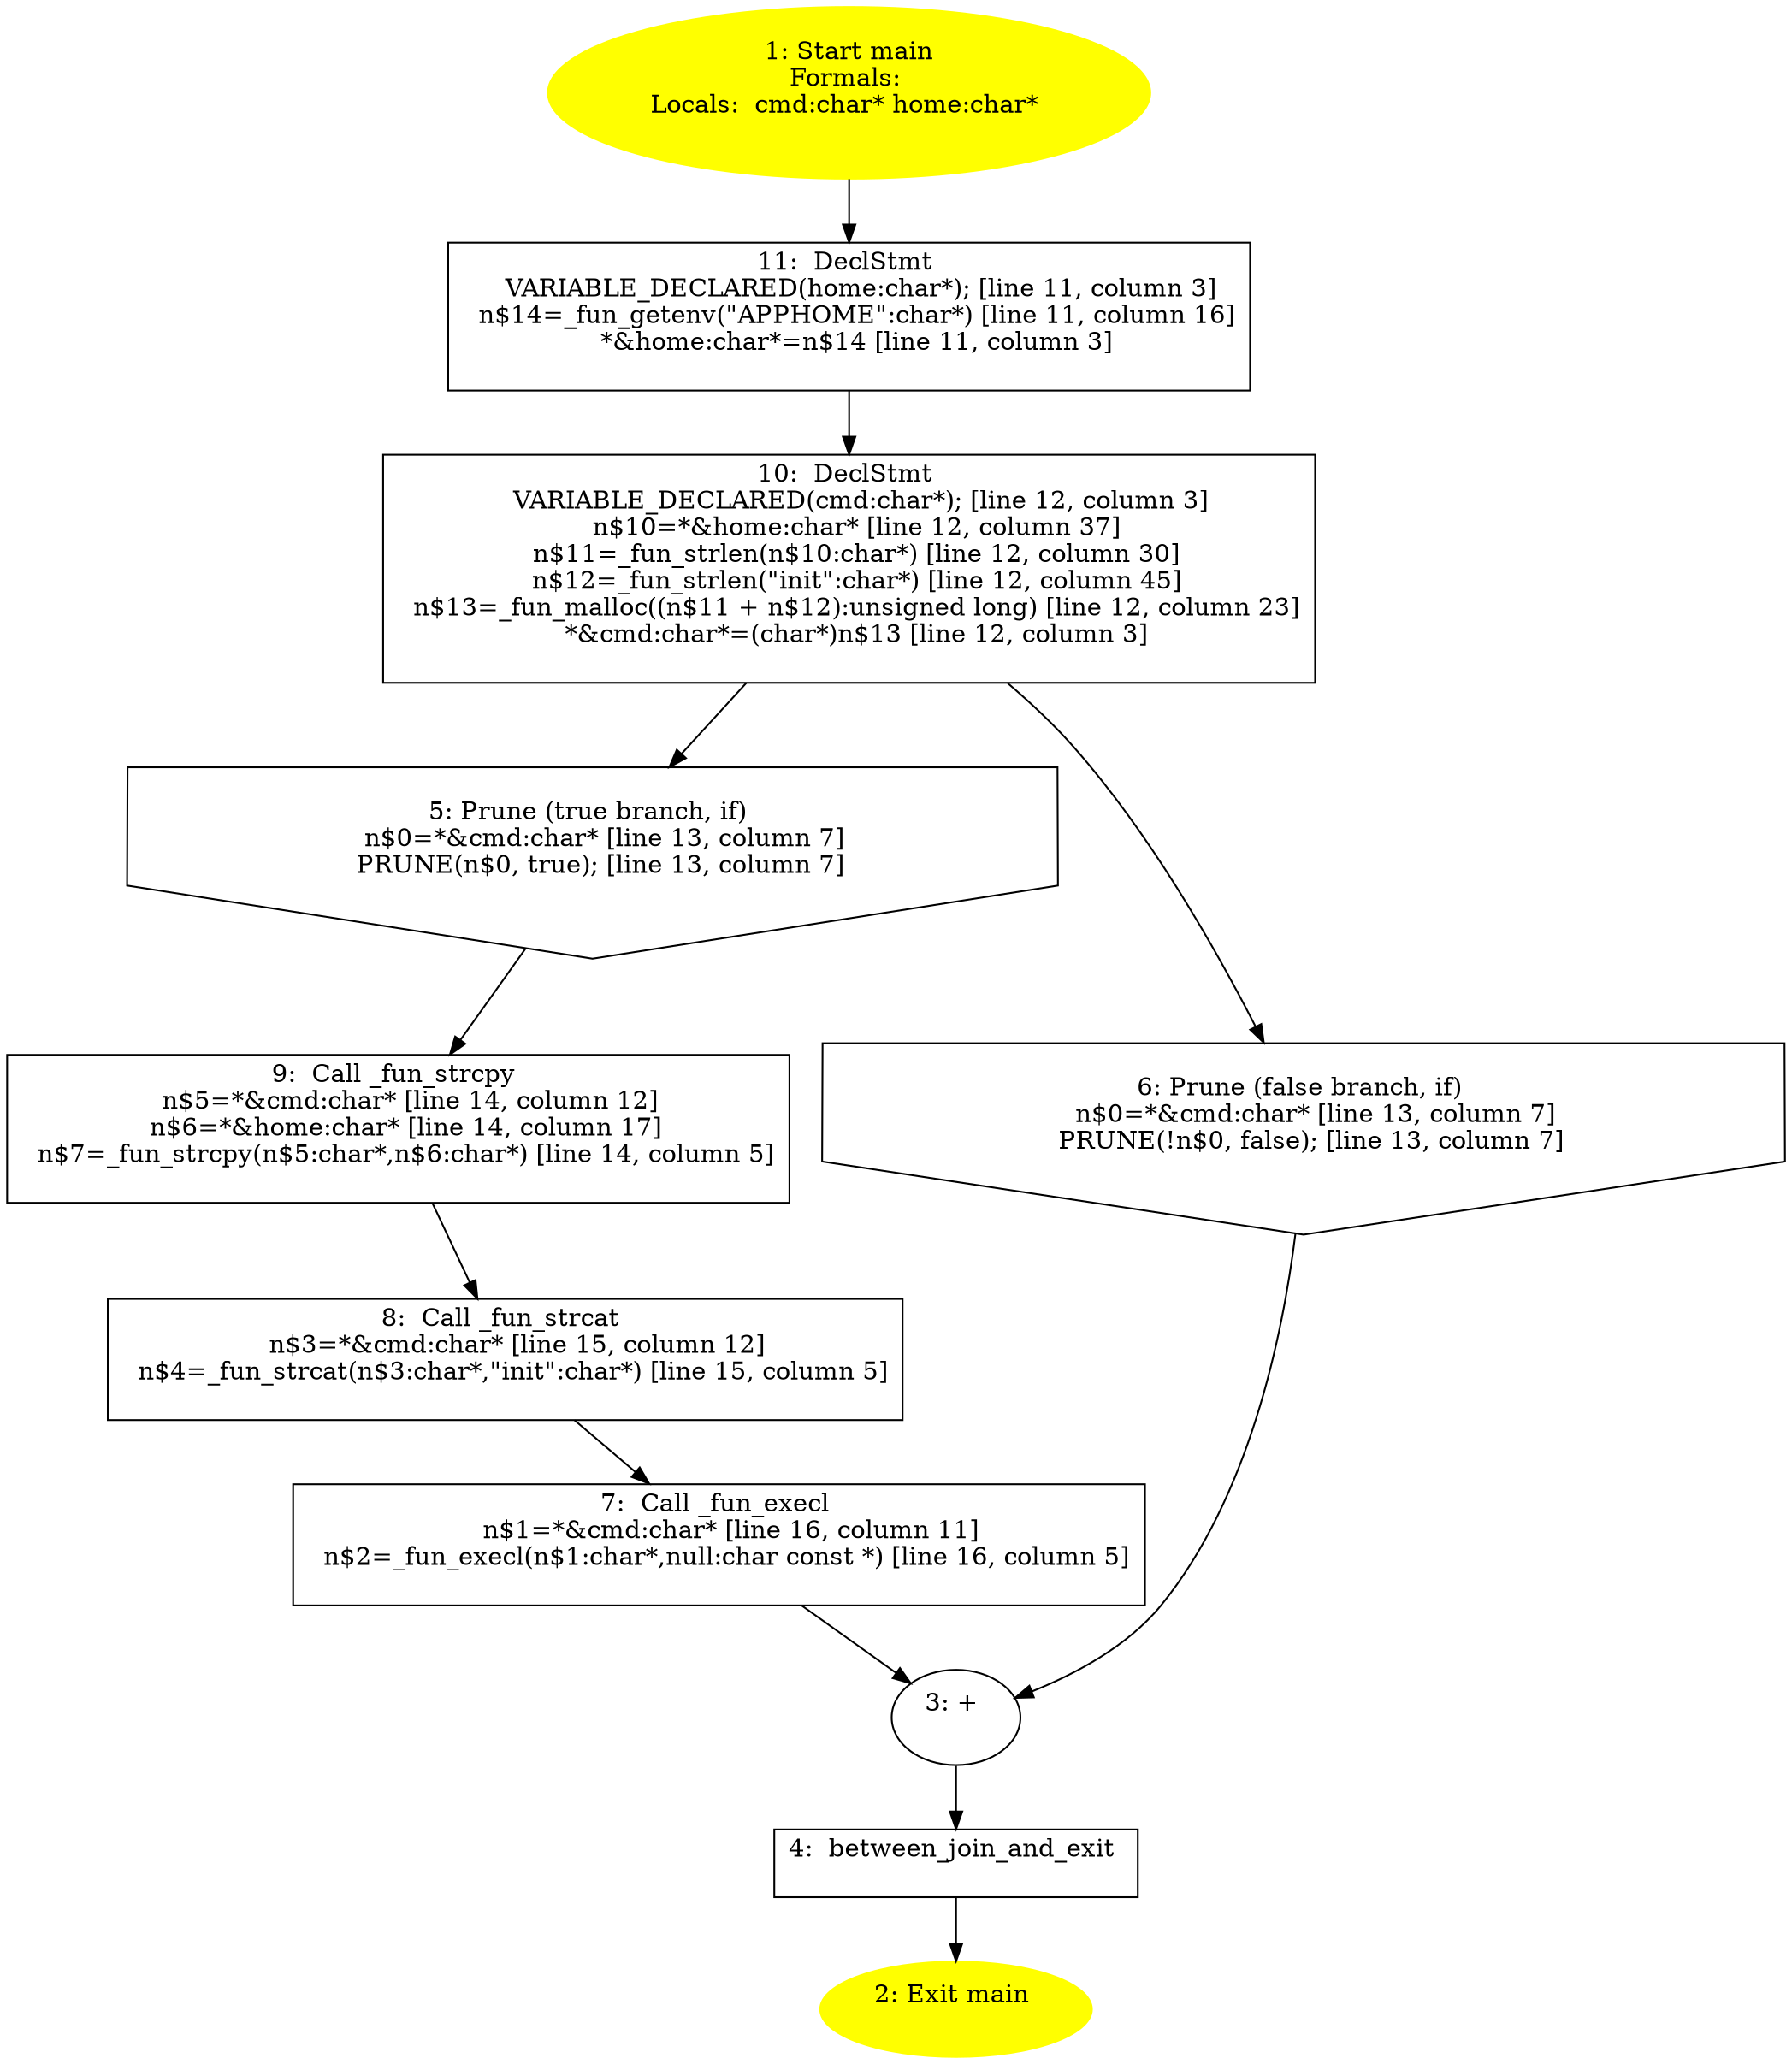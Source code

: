 /* @generated */
digraph cfg {
"main.fad58de7366495db4650cfefac2fcd61_1" [label="1: Start main\nFormals: \nLocals:  cmd:char* home:char* \n  " color=yellow style=filled]
	

	 "main.fad58de7366495db4650cfefac2fcd61_1" -> "main.fad58de7366495db4650cfefac2fcd61_11" ;
"main.fad58de7366495db4650cfefac2fcd61_2" [label="2: Exit main \n  " color=yellow style=filled]
	

"main.fad58de7366495db4650cfefac2fcd61_3" [label="3: + \n  " ]
	

	 "main.fad58de7366495db4650cfefac2fcd61_3" -> "main.fad58de7366495db4650cfefac2fcd61_4" ;
"main.fad58de7366495db4650cfefac2fcd61_4" [label="4:  between_join_and_exit \n  " shape="box"]
	

	 "main.fad58de7366495db4650cfefac2fcd61_4" -> "main.fad58de7366495db4650cfefac2fcd61_2" ;
"main.fad58de7366495db4650cfefac2fcd61_5" [label="5: Prune (true branch, if) \n   n$0=*&cmd:char* [line 13, column 7]\n  PRUNE(n$0, true); [line 13, column 7]\n " shape="invhouse"]
	

	 "main.fad58de7366495db4650cfefac2fcd61_5" -> "main.fad58de7366495db4650cfefac2fcd61_9" ;
"main.fad58de7366495db4650cfefac2fcd61_6" [label="6: Prune (false branch, if) \n   n$0=*&cmd:char* [line 13, column 7]\n  PRUNE(!n$0, false); [line 13, column 7]\n " shape="invhouse"]
	

	 "main.fad58de7366495db4650cfefac2fcd61_6" -> "main.fad58de7366495db4650cfefac2fcd61_3" ;
"main.fad58de7366495db4650cfefac2fcd61_7" [label="7:  Call _fun_execl \n   n$1=*&cmd:char* [line 16, column 11]\n  n$2=_fun_execl(n$1:char*,null:char const *) [line 16, column 5]\n " shape="box"]
	

	 "main.fad58de7366495db4650cfefac2fcd61_7" -> "main.fad58de7366495db4650cfefac2fcd61_3" ;
"main.fad58de7366495db4650cfefac2fcd61_8" [label="8:  Call _fun_strcat \n   n$3=*&cmd:char* [line 15, column 12]\n  n$4=_fun_strcat(n$3:char*,\"init\":char*) [line 15, column 5]\n " shape="box"]
	

	 "main.fad58de7366495db4650cfefac2fcd61_8" -> "main.fad58de7366495db4650cfefac2fcd61_7" ;
"main.fad58de7366495db4650cfefac2fcd61_9" [label="9:  Call _fun_strcpy \n   n$5=*&cmd:char* [line 14, column 12]\n  n$6=*&home:char* [line 14, column 17]\n  n$7=_fun_strcpy(n$5:char*,n$6:char*) [line 14, column 5]\n " shape="box"]
	

	 "main.fad58de7366495db4650cfefac2fcd61_9" -> "main.fad58de7366495db4650cfefac2fcd61_8" ;
"main.fad58de7366495db4650cfefac2fcd61_10" [label="10:  DeclStmt \n   VARIABLE_DECLARED(cmd:char*); [line 12, column 3]\n  n$10=*&home:char* [line 12, column 37]\n  n$11=_fun_strlen(n$10:char*) [line 12, column 30]\n  n$12=_fun_strlen(\"init\":char*) [line 12, column 45]\n  n$13=_fun_malloc((n$11 + n$12):unsigned long) [line 12, column 23]\n  *&cmd:char*=(char*)n$13 [line 12, column 3]\n " shape="box"]
	

	 "main.fad58de7366495db4650cfefac2fcd61_10" -> "main.fad58de7366495db4650cfefac2fcd61_5" ;
	 "main.fad58de7366495db4650cfefac2fcd61_10" -> "main.fad58de7366495db4650cfefac2fcd61_6" ;
"main.fad58de7366495db4650cfefac2fcd61_11" [label="11:  DeclStmt \n   VARIABLE_DECLARED(home:char*); [line 11, column 3]\n  n$14=_fun_getenv(\"APPHOME\":char*) [line 11, column 16]\n  *&home:char*=n$14 [line 11, column 3]\n " shape="box"]
	

	 "main.fad58de7366495db4650cfefac2fcd61_11" -> "main.fad58de7366495db4650cfefac2fcd61_10" ;
}
